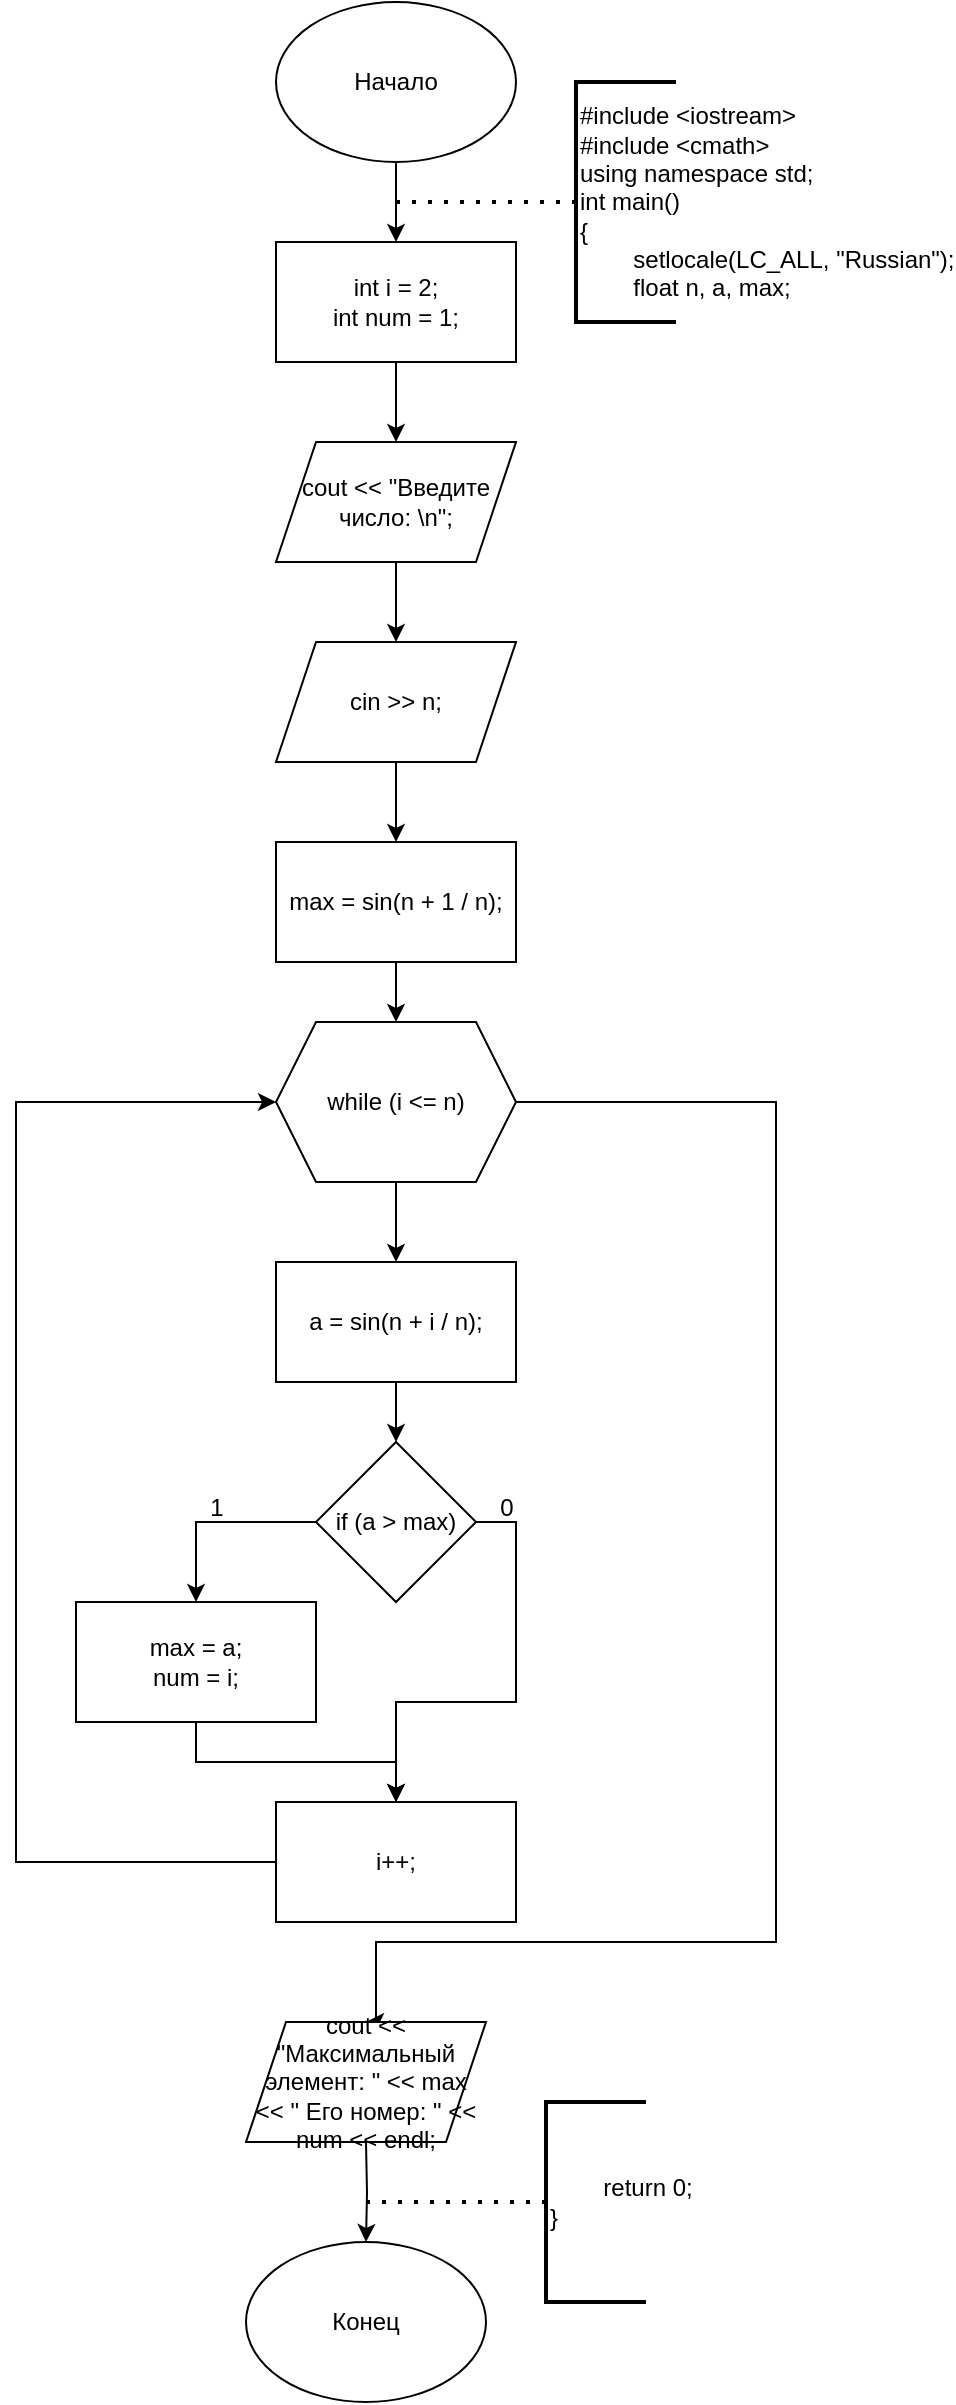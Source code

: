 <mxfile version="24.7.17">
  <diagram name="Страница — 1" id="CPp_jiu-BLnzEKdEbY_K">
    <mxGraphModel dx="472" dy="835" grid="1" gridSize="10" guides="1" tooltips="1" connect="1" arrows="1" fold="1" page="1" pageScale="1" pageWidth="827" pageHeight="1169" math="0" shadow="0">
      <root>
        <mxCell id="0" />
        <mxCell id="1" parent="0" />
        <mxCell id="LefdrT6UlM4HtIoz6M8Q-3" style="edgeStyle=orthogonalEdgeStyle;rounded=0;orthogonalLoop=1;jettySize=auto;html=1;exitX=0.5;exitY=1;exitDx=0;exitDy=0;entryX=0.5;entryY=0;entryDx=0;entryDy=0;" edge="1" parent="1" source="LefdrT6UlM4HtIoz6M8Q-1">
          <mxGeometry relative="1" as="geometry">
            <mxPoint x="240" y="150" as="targetPoint" />
          </mxGeometry>
        </mxCell>
        <mxCell id="LefdrT6UlM4HtIoz6M8Q-1" value="Начало" style="ellipse;whiteSpace=wrap;html=1;" vertex="1" parent="1">
          <mxGeometry x="180" y="30" width="120" height="80" as="geometry" />
        </mxCell>
        <mxCell id="LefdrT6UlM4HtIoz6M8Q-4" value="" style="endArrow=none;dashed=1;html=1;dashPattern=1 3;strokeWidth=2;rounded=0;" edge="1" parent="1">
          <mxGeometry width="50" height="50" relative="1" as="geometry">
            <mxPoint x="330" y="130" as="sourcePoint" />
            <mxPoint x="240" y="130" as="targetPoint" />
          </mxGeometry>
        </mxCell>
        <mxCell id="LefdrT6UlM4HtIoz6M8Q-5" value="&lt;div&gt;#include &amp;lt;iostream&amp;gt;&lt;/div&gt;&lt;div&gt;#include &amp;lt;cmath&amp;gt;&lt;/div&gt;&lt;div&gt;using namespace std;&lt;/div&gt;&lt;div&gt;int main()&lt;/div&gt;&lt;div&gt;{&lt;/div&gt;&lt;div&gt;&lt;span style=&quot;white-space-collapse: collapse;&quot;&gt;&lt;span style=&quot;white-space-collapse: preserve;&quot;&gt;&#x9;&lt;/span&gt;setlocale(LC_ALL, &quot;Russian&quot;);&lt;/span&gt;&lt;/div&gt;&lt;div&gt;&lt;span style=&quot;white-space-collapse: collapse;&quot;&gt;&lt;span style=&quot;white-space-collapse: preserve;&quot;&gt;&#x9;&lt;/span&gt;float n, a, max;&lt;/span&gt;&lt;/div&gt;" style="strokeWidth=2;html=1;shape=mxgraph.flowchart.annotation_1;align=left;pointerEvents=1;" vertex="1" parent="1">
          <mxGeometry x="330" y="70" width="50" height="120" as="geometry" />
        </mxCell>
        <mxCell id="LefdrT6UlM4HtIoz6M8Q-20" style="edgeStyle=orthogonalEdgeStyle;rounded=0;orthogonalLoop=1;jettySize=auto;html=1;exitX=0.5;exitY=1;exitDx=0;exitDy=0;entryX=0;entryY=0.5;entryDx=0;entryDy=0;" edge="1" parent="1" source="LefdrT6UlM4HtIoz6M8Q-14">
          <mxGeometry relative="1" as="geometry">
            <mxPoint x="180" y="490" as="targetPoint" />
            <Array as="points">
              <mxPoint x="140" y="780" />
              <mxPoint x="40" y="780" />
              <mxPoint x="40" y="490" />
            </Array>
          </mxGeometry>
        </mxCell>
        <mxCell id="LefdrT6UlM4HtIoz6M8Q-26" style="edgeStyle=orthogonalEdgeStyle;rounded=0;orthogonalLoop=1;jettySize=auto;html=1;exitX=0.5;exitY=1;exitDx=0;exitDy=0;entryX=0.5;entryY=0;entryDx=0;entryDy=0;" edge="1" parent="1" target="LefdrT6UlM4HtIoz6M8Q-25">
          <mxGeometry relative="1" as="geometry">
            <mxPoint x="225" y="1100" as="sourcePoint" />
          </mxGeometry>
        </mxCell>
        <mxCell id="LefdrT6UlM4HtIoz6M8Q-25" value="Конец" style="ellipse;whiteSpace=wrap;html=1;" vertex="1" parent="1">
          <mxGeometry x="165" y="1150" width="120" height="80" as="geometry" />
        </mxCell>
        <mxCell id="LefdrT6UlM4HtIoz6M8Q-27" value="" style="endArrow=none;dashed=1;html=1;dashPattern=1 3;strokeWidth=2;rounded=0;" edge="1" parent="1">
          <mxGeometry width="50" height="50" relative="1" as="geometry">
            <mxPoint x="315" y="1130" as="sourcePoint" />
            <mxPoint x="225" y="1130" as="targetPoint" />
          </mxGeometry>
        </mxCell>
        <mxCell id="LefdrT6UlM4HtIoz6M8Q-28" value="&lt;div&gt;&lt;span style=&quot;white-space-collapse: collapse;&quot;&gt;&lt;span style=&quot;white-space-collapse: preserve;&quot;&gt;&#x9;&lt;/span&gt;return 0;&lt;/span&gt;&lt;/div&gt;&lt;div&gt;}&lt;/div&gt;" style="strokeWidth=2;html=1;shape=mxgraph.flowchart.annotation_1;align=left;pointerEvents=1;" vertex="1" parent="1">
          <mxGeometry x="315" y="1080" width="50" height="100" as="geometry" />
        </mxCell>
        <mxCell id="LefdrT6UlM4HtIoz6M8Q-47" style="edgeStyle=orthogonalEdgeStyle;rounded=0;orthogonalLoop=1;jettySize=auto;html=1;exitX=0.5;exitY=1;exitDx=0;exitDy=0;" edge="1" parent="1" source="LefdrT6UlM4HtIoz6M8Q-45" target="LefdrT6UlM4HtIoz6M8Q-46">
          <mxGeometry relative="1" as="geometry" />
        </mxCell>
        <mxCell id="LefdrT6UlM4HtIoz6M8Q-45" value="&lt;div&gt;int i = 2;&lt;/div&gt;&lt;div&gt;int num = 1;&lt;/div&gt;" style="rounded=0;whiteSpace=wrap;html=1;" vertex="1" parent="1">
          <mxGeometry x="180" y="150" width="120" height="60" as="geometry" />
        </mxCell>
        <mxCell id="LefdrT6UlM4HtIoz6M8Q-49" style="edgeStyle=orthogonalEdgeStyle;rounded=0;orthogonalLoop=1;jettySize=auto;html=1;exitX=0.5;exitY=1;exitDx=0;exitDy=0;entryX=0.5;entryY=0;entryDx=0;entryDy=0;" edge="1" parent="1" source="LefdrT6UlM4HtIoz6M8Q-46" target="LefdrT6UlM4HtIoz6M8Q-48">
          <mxGeometry relative="1" as="geometry" />
        </mxCell>
        <mxCell id="LefdrT6UlM4HtIoz6M8Q-46" value="cout &amp;lt;&amp;lt; &quot;Введите число: \n&quot;;" style="shape=parallelogram;perimeter=parallelogramPerimeter;whiteSpace=wrap;html=1;fixedSize=1;" vertex="1" parent="1">
          <mxGeometry x="180" y="250" width="120" height="60" as="geometry" />
        </mxCell>
        <mxCell id="LefdrT6UlM4HtIoz6M8Q-53" style="edgeStyle=orthogonalEdgeStyle;rounded=0;orthogonalLoop=1;jettySize=auto;html=1;exitX=0.5;exitY=1;exitDx=0;exitDy=0;entryX=0.5;entryY=0;entryDx=0;entryDy=0;" edge="1" parent="1" source="LefdrT6UlM4HtIoz6M8Q-48">
          <mxGeometry relative="1" as="geometry">
            <mxPoint x="240" y="450" as="targetPoint" />
          </mxGeometry>
        </mxCell>
        <mxCell id="LefdrT6UlM4HtIoz6M8Q-48" value="cin &amp;gt;&amp;gt; n;" style="shape=parallelogram;perimeter=parallelogramPerimeter;whiteSpace=wrap;html=1;fixedSize=1;" vertex="1" parent="1">
          <mxGeometry x="180" y="350" width="120" height="60" as="geometry" />
        </mxCell>
        <mxCell id="LefdrT6UlM4HtIoz6M8Q-67" style="edgeStyle=orthogonalEdgeStyle;rounded=0;orthogonalLoop=1;jettySize=auto;html=1;exitX=0.5;exitY=1;exitDx=0;exitDy=0;entryX=0;entryY=0.5;entryDx=0;entryDy=0;" edge="1" parent="1" source="LefdrT6UlM4HtIoz6M8Q-61">
          <mxGeometry relative="1" as="geometry">
            <mxPoint x="180" y="490" as="targetPoint" />
            <Array as="points">
              <mxPoint x="140" y="770" />
              <mxPoint x="60" y="770" />
              <mxPoint x="60" y="490" />
            </Array>
          </mxGeometry>
        </mxCell>
        <mxCell id="LefdrT6UlM4HtIoz6M8Q-80" style="edgeStyle=orthogonalEdgeStyle;rounded=0;orthogonalLoop=1;jettySize=auto;html=1;exitX=0.5;exitY=1;exitDx=0;exitDy=0;entryX=0.5;entryY=0;entryDx=0;entryDy=0;" edge="1" parent="1" source="LefdrT6UlM4HtIoz6M8Q-70" target="LefdrT6UlM4HtIoz6M8Q-71">
          <mxGeometry relative="1" as="geometry" />
        </mxCell>
        <mxCell id="LefdrT6UlM4HtIoz6M8Q-97" style="edgeStyle=orthogonalEdgeStyle;rounded=0;orthogonalLoop=1;jettySize=auto;html=1;exitX=1;exitY=0.5;exitDx=0;exitDy=0;entryX=0.5;entryY=0;entryDx=0;entryDy=0;" edge="1" parent="1" source="LefdrT6UlM4HtIoz6M8Q-70" target="LefdrT6UlM4HtIoz6M8Q-108">
          <mxGeometry relative="1" as="geometry">
            <mxPoint x="230" y="1020" as="targetPoint" />
            <Array as="points">
              <mxPoint x="430" y="580" />
              <mxPoint x="430" y="1000" />
              <mxPoint x="230" y="1000" />
              <mxPoint x="230" y="1040" />
            </Array>
          </mxGeometry>
        </mxCell>
        <mxCell id="LefdrT6UlM4HtIoz6M8Q-70" value="while (i &amp;lt;= n)" style="shape=hexagon;perimeter=hexagonPerimeter2;whiteSpace=wrap;html=1;fixedSize=1;" vertex="1" parent="1">
          <mxGeometry x="180" y="540" width="120" height="80" as="geometry" />
        </mxCell>
        <mxCell id="LefdrT6UlM4HtIoz6M8Q-79" style="edgeStyle=orthogonalEdgeStyle;rounded=0;orthogonalLoop=1;jettySize=auto;html=1;exitX=0.5;exitY=1;exitDx=0;exitDy=0;entryX=0.5;entryY=0;entryDx=0;entryDy=0;" edge="1" parent="1" source="LefdrT6UlM4HtIoz6M8Q-71" target="LefdrT6UlM4HtIoz6M8Q-72">
          <mxGeometry relative="1" as="geometry" />
        </mxCell>
        <mxCell id="LefdrT6UlM4HtIoz6M8Q-71" value="a = sin(n + i / n);" style="rounded=0;whiteSpace=wrap;html=1;" vertex="1" parent="1">
          <mxGeometry x="180" y="660" width="120" height="60" as="geometry" />
        </mxCell>
        <mxCell id="LefdrT6UlM4HtIoz6M8Q-75" style="edgeStyle=orthogonalEdgeStyle;rounded=0;orthogonalLoop=1;jettySize=auto;html=1;exitX=0;exitY=0.5;exitDx=0;exitDy=0;entryX=0.5;entryY=0;entryDx=0;entryDy=0;" edge="1" parent="1" source="LefdrT6UlM4HtIoz6M8Q-72" target="LefdrT6UlM4HtIoz6M8Q-73">
          <mxGeometry relative="1" as="geometry" />
        </mxCell>
        <mxCell id="LefdrT6UlM4HtIoz6M8Q-77" style="edgeStyle=orthogonalEdgeStyle;rounded=0;orthogonalLoop=1;jettySize=auto;html=1;exitX=1;exitY=0.5;exitDx=0;exitDy=0;entryX=0.5;entryY=0;entryDx=0;entryDy=0;" edge="1" parent="1" source="LefdrT6UlM4HtIoz6M8Q-72" target="LefdrT6UlM4HtIoz6M8Q-102">
          <mxGeometry relative="1" as="geometry">
            <mxPoint x="340" y="920" as="targetPoint" />
          </mxGeometry>
        </mxCell>
        <mxCell id="LefdrT6UlM4HtIoz6M8Q-72" value="if (a &amp;gt; max)" style="rhombus;whiteSpace=wrap;html=1;" vertex="1" parent="1">
          <mxGeometry x="200" y="750" width="80" height="80" as="geometry" />
        </mxCell>
        <mxCell id="LefdrT6UlM4HtIoz6M8Q-104" style="edgeStyle=orthogonalEdgeStyle;rounded=0;orthogonalLoop=1;jettySize=auto;html=1;exitX=0.5;exitY=1;exitDx=0;exitDy=0;" edge="1" parent="1" source="LefdrT6UlM4HtIoz6M8Q-73" target="LefdrT6UlM4HtIoz6M8Q-102">
          <mxGeometry relative="1" as="geometry" />
        </mxCell>
        <mxCell id="LefdrT6UlM4HtIoz6M8Q-73" value="&lt;div&gt;max = a;&lt;/div&gt;&lt;div&gt;num = i;&lt;/div&gt;" style="rounded=0;whiteSpace=wrap;html=1;" vertex="1" parent="1">
          <mxGeometry x="80" y="830" width="120" height="60" as="geometry" />
        </mxCell>
        <mxCell id="LefdrT6UlM4HtIoz6M8Q-76" value="1" style="text;html=1;align=center;verticalAlign=middle;resizable=0;points=[];autosize=1;strokeColor=none;fillColor=none;" vertex="1" parent="1">
          <mxGeometry x="135" y="768" width="30" height="30" as="geometry" />
        </mxCell>
        <mxCell id="LefdrT6UlM4HtIoz6M8Q-78" value="0" style="text;html=1;align=center;verticalAlign=middle;resizable=0;points=[];autosize=1;strokeColor=none;fillColor=none;" vertex="1" parent="1">
          <mxGeometry x="280" y="768" width="30" height="30" as="geometry" />
        </mxCell>
        <mxCell id="LefdrT6UlM4HtIoz6M8Q-105" style="edgeStyle=orthogonalEdgeStyle;rounded=0;orthogonalLoop=1;jettySize=auto;html=1;exitX=0;exitY=0.5;exitDx=0;exitDy=0;entryX=0;entryY=0.5;entryDx=0;entryDy=0;" edge="1" parent="1" source="LefdrT6UlM4HtIoz6M8Q-102" target="LefdrT6UlM4HtIoz6M8Q-70">
          <mxGeometry relative="1" as="geometry">
            <Array as="points">
              <mxPoint x="50" y="960" />
              <mxPoint x="50" y="580" />
            </Array>
          </mxGeometry>
        </mxCell>
        <mxCell id="LefdrT6UlM4HtIoz6M8Q-102" value="i++;" style="rounded=0;whiteSpace=wrap;html=1;" vertex="1" parent="1">
          <mxGeometry x="180" y="930" width="120" height="60" as="geometry" />
        </mxCell>
        <mxCell id="LefdrT6UlM4HtIoz6M8Q-107" style="edgeStyle=orthogonalEdgeStyle;rounded=0;orthogonalLoop=1;jettySize=auto;html=1;exitX=0.5;exitY=1;exitDx=0;exitDy=0;entryX=0.5;entryY=0;entryDx=0;entryDy=0;" edge="1" parent="1" source="LefdrT6UlM4HtIoz6M8Q-106" target="LefdrT6UlM4HtIoz6M8Q-70">
          <mxGeometry relative="1" as="geometry" />
        </mxCell>
        <mxCell id="LefdrT6UlM4HtIoz6M8Q-106" value="max = sin(n + 1 / n);" style="rounded=0;whiteSpace=wrap;html=1;" vertex="1" parent="1">
          <mxGeometry x="180" y="450" width="120" height="60" as="geometry" />
        </mxCell>
        <mxCell id="LefdrT6UlM4HtIoz6M8Q-108" value="cout &amp;lt;&amp;lt; &quot;Максимальный элемент: &quot; &amp;lt;&amp;lt; max &amp;lt;&amp;lt; &quot; Его номер: &quot; &amp;lt;&amp;lt; num &amp;lt;&amp;lt; endl;" style="shape=parallelogram;perimeter=parallelogramPerimeter;whiteSpace=wrap;html=1;fixedSize=1;" vertex="1" parent="1">
          <mxGeometry x="165" y="1040" width="120" height="60" as="geometry" />
        </mxCell>
      </root>
    </mxGraphModel>
  </diagram>
</mxfile>
